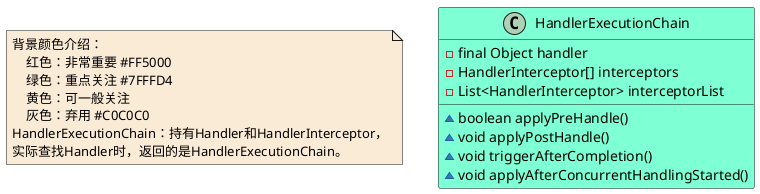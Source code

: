 @startuml

note  as N1 #FAEBD7
    背景颜色介绍：
        红色：非常重要 #FF5000
        绿色：重点关注 #7FFFD4
        黄色：可一般关注
        灰色：弃用 #C0C0C0
    HandlerExecutionChain：持有Handler和HandlerInterceptor，
    实际查找Handler时，返回的是HandlerExecutionChain。
end note

class HandlerExecutionChain #7FFFD4
HandlerExecutionChain : -final Object handler
HandlerExecutionChain : -HandlerInterceptor[] interceptors
HandlerExecutionChain : -List<HandlerInterceptor> interceptorList
HandlerExecutionChain : ~boolean applyPreHandle()
HandlerExecutionChain : ~void applyPostHandle()
HandlerExecutionChain : ~void triggerAfterCompletion()
HandlerExecutionChain : ~void applyAfterConcurrentHandlingStarted()


@enduml